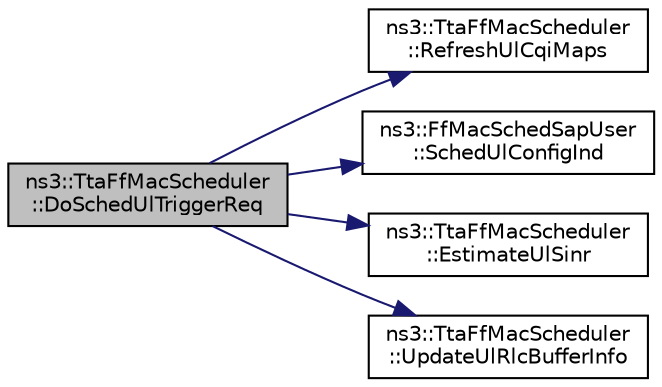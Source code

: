 digraph "ns3::TtaFfMacScheduler::DoSchedUlTriggerReq"
{
  edge [fontname="Helvetica",fontsize="10",labelfontname="Helvetica",labelfontsize="10"];
  node [fontname="Helvetica",fontsize="10",shape=record];
  rankdir="LR";
  Node1 [label="ns3::TtaFfMacScheduler\l::DoSchedUlTriggerReq",height=0.2,width=0.4,color="black", fillcolor="grey75", style="filled", fontcolor="black"];
  Node1 -> Node2 [color="midnightblue",fontsize="10",style="solid"];
  Node2 [label="ns3::TtaFfMacScheduler\l::RefreshUlCqiMaps",height=0.2,width=0.4,color="black", fillcolor="white", style="filled",URL="$da/d46/classns3_1_1TtaFfMacScheduler.html#ae0cb4fb464a85be701431b9606acdf2e"];
  Node1 -> Node3 [color="midnightblue",fontsize="10",style="solid"];
  Node3 [label="ns3::FfMacSchedSapUser\l::SchedUlConfigInd",height=0.2,width=0.4,color="black", fillcolor="white", style="filled",URL="$df/d68/classns3_1_1FfMacSchedSapUser.html#a1b89636256701a84d990db7db8aea874"];
  Node1 -> Node4 [color="midnightblue",fontsize="10",style="solid"];
  Node4 [label="ns3::TtaFfMacScheduler\l::EstimateUlSinr",height=0.2,width=0.4,color="black", fillcolor="white", style="filled",URL="$da/d46/classns3_1_1TtaFfMacScheduler.html#a51fcb3b65dbfff2b28d66930073a45c8"];
  Node1 -> Node5 [color="midnightblue",fontsize="10",style="solid"];
  Node5 [label="ns3::TtaFfMacScheduler\l::UpdateUlRlcBufferInfo",height=0.2,width=0.4,color="black", fillcolor="white", style="filled",URL="$da/d46/classns3_1_1TtaFfMacScheduler.html#ab833bf3832b55e3483befd9d0e9b2c13"];
}
